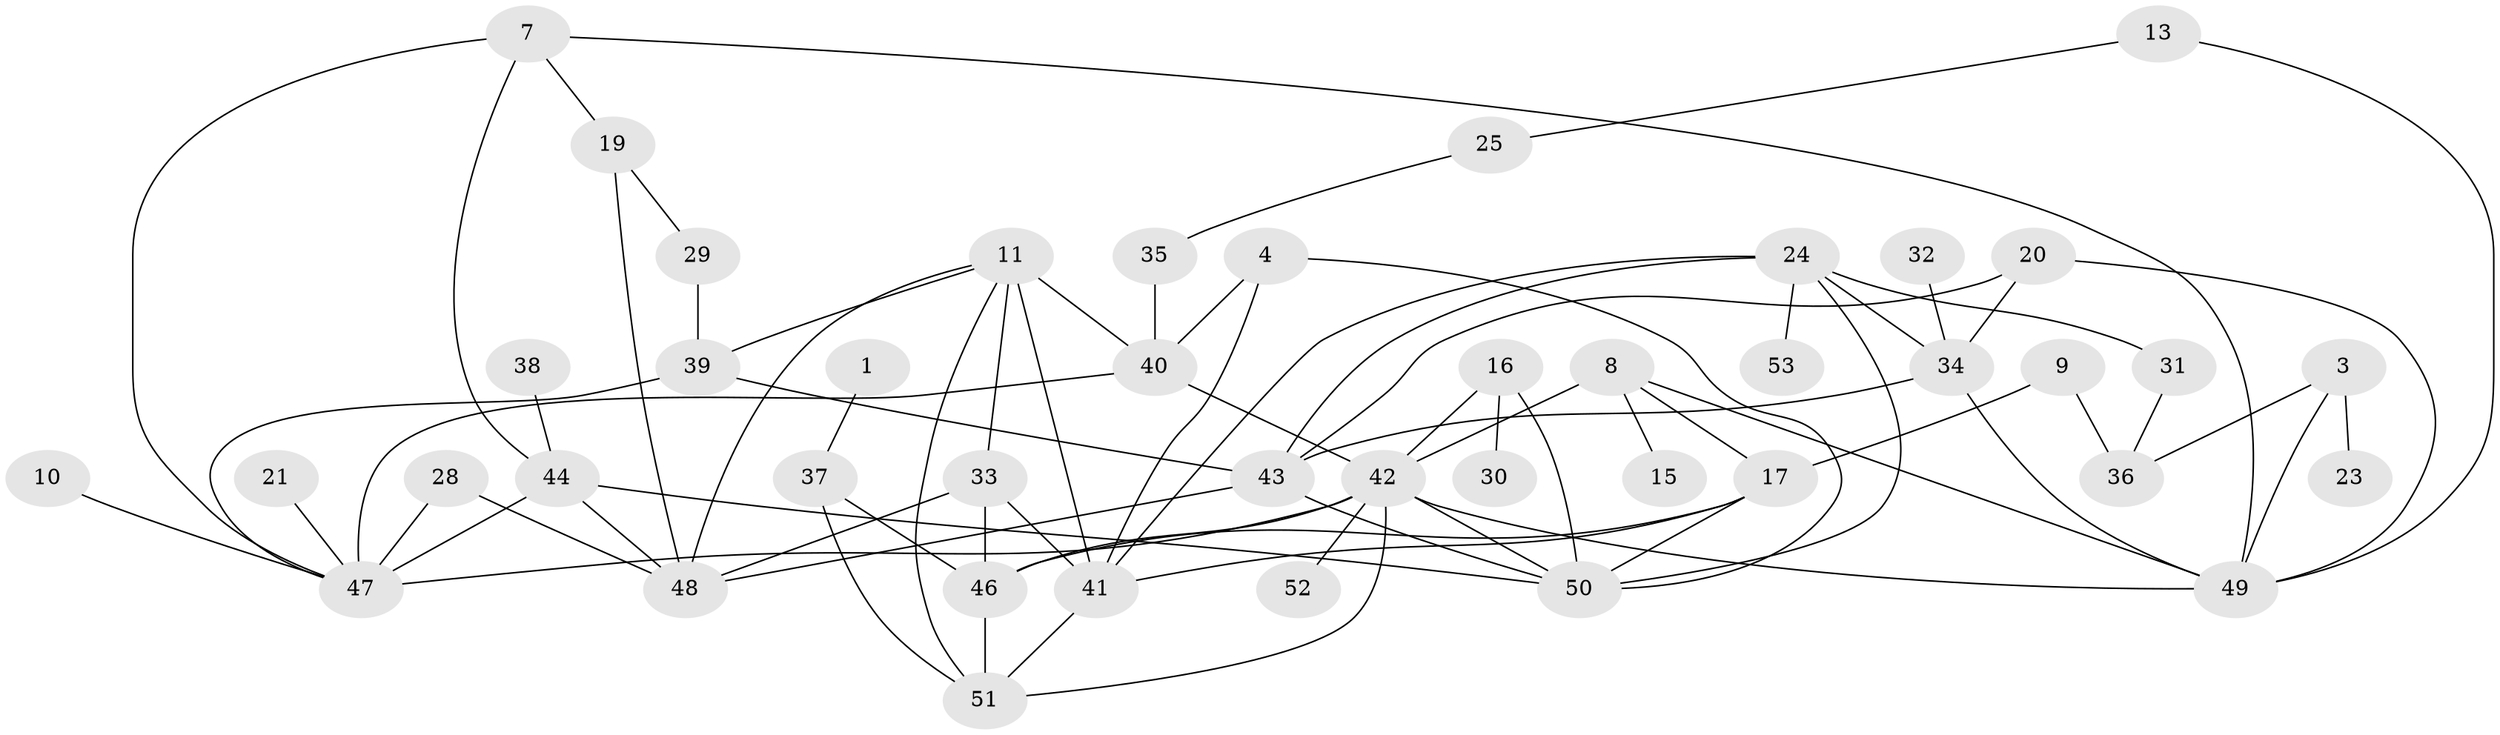 // original degree distribution, {1: 0.14150943396226415, 2: 0.2641509433962264, 0: 0.09433962264150944, 3: 0.2641509433962264, 5: 0.10377358490566038, 4: 0.10377358490566038, 6: 0.02830188679245283}
// Generated by graph-tools (version 1.1) at 2025/25/03/09/25 03:25:21]
// undirected, 43 vertices, 76 edges
graph export_dot {
graph [start="1"]
  node [color=gray90,style=filled];
  1;
  3;
  4;
  7;
  8;
  9;
  10;
  11;
  13;
  15;
  16;
  17;
  19;
  20;
  21;
  23;
  24;
  25;
  28;
  29;
  30;
  31;
  32;
  33;
  34;
  35;
  36;
  37;
  38;
  39;
  40;
  41;
  42;
  43;
  44;
  46;
  47;
  48;
  49;
  50;
  51;
  52;
  53;
  1 -- 37 [weight=1.0];
  3 -- 23 [weight=1.0];
  3 -- 36 [weight=1.0];
  3 -- 49 [weight=1.0];
  4 -- 40 [weight=1.0];
  4 -- 41 [weight=1.0];
  4 -- 50 [weight=1.0];
  7 -- 19 [weight=1.0];
  7 -- 44 [weight=1.0];
  7 -- 47 [weight=1.0];
  7 -- 49 [weight=1.0];
  8 -- 15 [weight=1.0];
  8 -- 17 [weight=1.0];
  8 -- 42 [weight=2.0];
  8 -- 49 [weight=1.0];
  9 -- 17 [weight=1.0];
  9 -- 36 [weight=1.0];
  10 -- 47 [weight=1.0];
  11 -- 33 [weight=1.0];
  11 -- 39 [weight=1.0];
  11 -- 40 [weight=1.0];
  11 -- 41 [weight=2.0];
  11 -- 48 [weight=1.0];
  11 -- 51 [weight=1.0];
  13 -- 25 [weight=1.0];
  13 -- 49 [weight=1.0];
  16 -- 30 [weight=1.0];
  16 -- 42 [weight=1.0];
  16 -- 50 [weight=1.0];
  17 -- 41 [weight=1.0];
  17 -- 46 [weight=1.0];
  17 -- 50 [weight=1.0];
  19 -- 29 [weight=1.0];
  19 -- 48 [weight=2.0];
  20 -- 34 [weight=1.0];
  20 -- 43 [weight=2.0];
  20 -- 49 [weight=2.0];
  21 -- 47 [weight=1.0];
  24 -- 31 [weight=1.0];
  24 -- 34 [weight=1.0];
  24 -- 41 [weight=1.0];
  24 -- 43 [weight=1.0];
  24 -- 50 [weight=1.0];
  24 -- 53 [weight=1.0];
  25 -- 35 [weight=1.0];
  28 -- 47 [weight=1.0];
  28 -- 48 [weight=1.0];
  29 -- 39 [weight=1.0];
  31 -- 36 [weight=1.0];
  32 -- 34 [weight=1.0];
  33 -- 41 [weight=1.0];
  33 -- 46 [weight=1.0];
  33 -- 48 [weight=2.0];
  34 -- 43 [weight=1.0];
  34 -- 49 [weight=1.0];
  35 -- 40 [weight=1.0];
  37 -- 46 [weight=1.0];
  37 -- 51 [weight=1.0];
  38 -- 44 [weight=1.0];
  39 -- 43 [weight=1.0];
  39 -- 47 [weight=1.0];
  40 -- 42 [weight=1.0];
  40 -- 47 [weight=1.0];
  41 -- 51 [weight=1.0];
  42 -- 46 [weight=1.0];
  42 -- 47 [weight=2.0];
  42 -- 49 [weight=1.0];
  42 -- 50 [weight=1.0];
  42 -- 51 [weight=1.0];
  42 -- 52 [weight=1.0];
  43 -- 48 [weight=1.0];
  43 -- 50 [weight=1.0];
  44 -- 47 [weight=1.0];
  44 -- 48 [weight=1.0];
  44 -- 50 [weight=1.0];
  46 -- 51 [weight=1.0];
}
